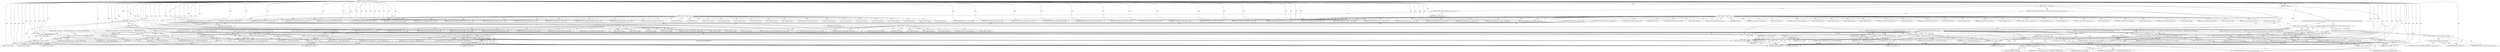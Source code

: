 digraph "_TIFFCheckFieldIsValidForCodec" {  
"28744" [label = <(METHOD,_TIFFCheckFieldIsValidForCodec)<SUB>1427</SUB>> ]
"28745" [label = <(PARAM,TIFF *tif)<SUB>1427</SUB>> ]
"28746" [label = <(PARAM,ttag_t tag)<SUB>1427</SUB>> ]
"28747" [label = <(BLOCK,&lt;empty&gt;,&lt;empty&gt;)<SUB>1428</SUB>> ]
"28748" [label = <(CONTROL_STRUCTURE,switch(tag),switch(tag))<SUB>1430</SUB>> ]
"28749" [label = <(IDENTIFIER,tag,switch(tag))<SUB>1430</SUB>> ]
"28750" [label = <(BLOCK,&lt;empty&gt;,&lt;empty&gt;)<SUB>1431</SUB>> ]
"28751" [label = <(JUMP_TARGET,case)<SUB>1433</SUB>> ]
"28752" [label = <(IDENTIFIER,TIFFTAG_PREDICTOR,&lt;empty&gt;)<SUB>1433</SUB>> ]
"28753" [label = <(JUMP_TARGET,case)<SUB>1435</SUB>> ]
"28754" [label = <(IDENTIFIER,TIFFTAG_JPEGTABLES,&lt;empty&gt;)<SUB>1435</SUB>> ]
"28755" [label = <(JUMP_TARGET,case)<SUB>1437</SUB>> ]
"28756" [label = <(IDENTIFIER,TIFFTAG_JPEGIFOFFSET,&lt;empty&gt;)<SUB>1437</SUB>> ]
"28757" [label = <(JUMP_TARGET,case)<SUB>1438</SUB>> ]
"28758" [label = <(IDENTIFIER,TIFFTAG_JPEGIFBYTECOUNT,&lt;empty&gt;)<SUB>1438</SUB>> ]
"28759" [label = <(JUMP_TARGET,case)<SUB>1439</SUB>> ]
"28760" [label = <(IDENTIFIER,TIFFTAG_JPEGQTABLES,&lt;empty&gt;)<SUB>1439</SUB>> ]
"28761" [label = <(JUMP_TARGET,case)<SUB>1440</SUB>> ]
"28762" [label = <(IDENTIFIER,TIFFTAG_JPEGDCTABLES,&lt;empty&gt;)<SUB>1440</SUB>> ]
"28763" [label = <(JUMP_TARGET,case)<SUB>1441</SUB>> ]
"28764" [label = <(IDENTIFIER,TIFFTAG_JPEGACTABLES,&lt;empty&gt;)<SUB>1441</SUB>> ]
"28765" [label = <(JUMP_TARGET,case)<SUB>1442</SUB>> ]
"28766" [label = <(IDENTIFIER,TIFFTAG_JPEGPROC,&lt;empty&gt;)<SUB>1442</SUB>> ]
"28767" [label = <(JUMP_TARGET,case)<SUB>1443</SUB>> ]
"28768" [label = <(IDENTIFIER,TIFFTAG_JPEGRESTARTINTERVAL,&lt;empty&gt;)<SUB>1443</SUB>> ]
"28769" [label = <(JUMP_TARGET,case)<SUB>1445</SUB>> ]
"28770" [label = <(IDENTIFIER,TIFFTAG_BADFAXLINES,&lt;empty&gt;)<SUB>1445</SUB>> ]
"28771" [label = <(JUMP_TARGET,case)<SUB>1446</SUB>> ]
"28772" [label = <(IDENTIFIER,TIFFTAG_CLEANFAXDATA,&lt;empty&gt;)<SUB>1446</SUB>> ]
"28773" [label = <(JUMP_TARGET,case)<SUB>1447</SUB>> ]
"28774" [label = <(IDENTIFIER,TIFFTAG_CONSECUTIVEBADFAXLINES,&lt;empty&gt;)<SUB>1447</SUB>> ]
"28775" [label = <(JUMP_TARGET,case)<SUB>1448</SUB>> ]
"28776" [label = <(IDENTIFIER,TIFFTAG_GROUP3OPTIONS,&lt;empty&gt;)<SUB>1448</SUB>> ]
"28777" [label = <(JUMP_TARGET,case)<SUB>1449</SUB>> ]
"28778" [label = <(IDENTIFIER,TIFFTAG_GROUP4OPTIONS,&lt;empty&gt;)<SUB>1449</SUB>> ]
"28779" [label = <(JUMP_TARGET,case)<SUB>1451</SUB>> ]
"28780" [label = <(IDENTIFIER,TIFFTAG_LERC_PARAMETERS,&lt;empty&gt;)<SUB>1451</SUB>> ]
"28781" [label = <(CONTROL_STRUCTURE,break;,break;)<SUB>1452</SUB>> ]
"28782" [label = <(JUMP_TARGET,default)<SUB>1453</SUB>> ]
"28783" [label = <(RETURN,return 1;,return 1;)<SUB>1454</SUB>> ]
"28784" [label = <(LITERAL,1,return 1;)<SUB>1454</SUB>> ]
"28785" [label = <(CONTROL_STRUCTURE,if (!TIFFIsCODECConfigured(tif-&gt;tif_dir.td_compression)),if (!TIFFIsCODECConfigured(tif-&gt;tif_dir.td_compression)))<SUB>1456</SUB>> ]
"28786" [label = <(&lt;operator&gt;.logicalNot,!TIFFIsCODECConfigured(tif-&gt;tif_dir.td_compression))<SUB>1456</SUB>> ]
"28787" [label = <(TIFFIsCODECConfigured,TIFFIsCODECConfigured(tif-&gt;tif_dir.td_compression))<SUB>1456</SUB>> ]
"28788" [label = <(&lt;operator&gt;.fieldAccess,tif-&gt;tif_dir.td_compression)<SUB>1456</SUB>> ]
"28789" [label = <(&lt;operator&gt;.indirectFieldAccess,tif-&gt;tif_dir)<SUB>1456</SUB>> ]
"28790" [label = <(IDENTIFIER,tif,TIFFIsCODECConfigured(tif-&gt;tif_dir.td_compression))<SUB>1456</SUB>> ]
"28791" [label = <(FIELD_IDENTIFIER,tif_dir,tif_dir)<SUB>1456</SUB>> ]
"28792" [label = <(FIELD_IDENTIFIER,td_compression,td_compression)<SUB>1456</SUB>> ]
"28793" [label = <(BLOCK,&lt;empty&gt;,&lt;empty&gt;)<SUB>1457</SUB>> ]
"28794" [label = <(RETURN,return 0;,return 0;)<SUB>1458</SUB>> ]
"28795" [label = <(LITERAL,0,return 0;)<SUB>1458</SUB>> ]
"28796" [label = <(CONTROL_STRUCTURE,switch(tif-&gt;tif_dir.td_compression),switch(tif-&gt;tif_dir.td_compression))<SUB>1462</SUB>> ]
"28797" [label = <(&lt;operator&gt;.fieldAccess,tif-&gt;tif_dir.td_compression)<SUB>1462</SUB>> ]
"28798" [label = <(&lt;operator&gt;.indirectFieldAccess,tif-&gt;tif_dir)<SUB>1462</SUB>> ]
"28799" [label = <(IDENTIFIER,tif,switch(tif-&gt;tif_dir.td_compression))<SUB>1462</SUB>> ]
"28800" [label = <(FIELD_IDENTIFIER,tif_dir,tif_dir)<SUB>1462</SUB>> ]
"28801" [label = <(FIELD_IDENTIFIER,td_compression,td_compression)<SUB>1462</SUB>> ]
"28802" [label = <(BLOCK,&lt;empty&gt;,&lt;empty&gt;)<SUB>1463</SUB>> ]
"28803" [label = <(JUMP_TARGET,case)<SUB>1464</SUB>> ]
"28804" [label = <(IDENTIFIER,COMPRESSION_LZW,&lt;empty&gt;)<SUB>1464</SUB>> ]
"28805" [label = <(CONTROL_STRUCTURE,if (tag == TIFFTAG_PREDICTOR),if (tag == TIFFTAG_PREDICTOR))<SUB>1465</SUB>> ]
"28806" [label = <(&lt;operator&gt;.equals,tag == TIFFTAG_PREDICTOR)<SUB>1465</SUB>> ]
"28807" [label = <(IDENTIFIER,tag,tag == TIFFTAG_PREDICTOR)<SUB>1465</SUB>> ]
"28808" [label = <(IDENTIFIER,TIFFTAG_PREDICTOR,tag == TIFFTAG_PREDICTOR)<SUB>1465</SUB>> ]
"28809" [label = <(BLOCK,&lt;empty&gt;,&lt;empty&gt;)<SUB>1466</SUB>> ]
"28810" [label = <(RETURN,return 1;,return 1;)<SUB>1466</SUB>> ]
"28811" [label = <(LITERAL,1,return 1;)<SUB>1466</SUB>> ]
"28812" [label = <(CONTROL_STRUCTURE,break;,break;)<SUB>1467</SUB>> ]
"28813" [label = <(JUMP_TARGET,case)<SUB>1468</SUB>> ]
"28814" [label = <(IDENTIFIER,COMPRESSION_PACKBITS,&lt;empty&gt;)<SUB>1468</SUB>> ]
"28815" [label = <(CONTROL_STRUCTURE,break;,break;)<SUB>1470</SUB>> ]
"28816" [label = <(JUMP_TARGET,case)<SUB>1471</SUB>> ]
"28817" [label = <(IDENTIFIER,COMPRESSION_THUNDERSCAN,&lt;empty&gt;)<SUB>1471</SUB>> ]
"28818" [label = <(CONTROL_STRUCTURE,break;,break;)<SUB>1473</SUB>> ]
"28819" [label = <(JUMP_TARGET,case)<SUB>1474</SUB>> ]
"28820" [label = <(IDENTIFIER,COMPRESSION_NEXT,&lt;empty&gt;)<SUB>1474</SUB>> ]
"28821" [label = <(CONTROL_STRUCTURE,break;,break;)<SUB>1476</SUB>> ]
"28822" [label = <(JUMP_TARGET,case)<SUB>1477</SUB>> ]
"28823" [label = <(IDENTIFIER,COMPRESSION_JPEG,&lt;empty&gt;)<SUB>1477</SUB>> ]
"28824" [label = <(CONTROL_STRUCTURE,if (tag == TIFFTAG_JPEGTABLES),if (tag == TIFFTAG_JPEGTABLES))<SUB>1478</SUB>> ]
"28825" [label = <(&lt;operator&gt;.equals,tag == TIFFTAG_JPEGTABLES)<SUB>1478</SUB>> ]
"28826" [label = <(IDENTIFIER,tag,tag == TIFFTAG_JPEGTABLES)<SUB>1478</SUB>> ]
"28827" [label = <(IDENTIFIER,TIFFTAG_JPEGTABLES,tag == TIFFTAG_JPEGTABLES)<SUB>1478</SUB>> ]
"28828" [label = <(BLOCK,&lt;empty&gt;,&lt;empty&gt;)<SUB>1479</SUB>> ]
"28829" [label = <(RETURN,return 1;,return 1;)<SUB>1479</SUB>> ]
"28830" [label = <(LITERAL,1,return 1;)<SUB>1479</SUB>> ]
"28831" [label = <(CONTROL_STRUCTURE,break;,break;)<SUB>1480</SUB>> ]
"28832" [label = <(JUMP_TARGET,case)<SUB>1481</SUB>> ]
"28833" [label = <(IDENTIFIER,COMPRESSION_OJPEG,&lt;empty&gt;)<SUB>1481</SUB>> ]
"28834" [label = <(CONTROL_STRUCTURE,switch(tag),switch(tag))<SUB>1482</SUB>> ]
"28835" [label = <(IDENTIFIER,tag,switch(tag))<SUB>1482</SUB>> ]
"28836" [label = <(BLOCK,&lt;empty&gt;,&lt;empty&gt;)<SUB>1483</SUB>> ]
"28837" [label = <(JUMP_TARGET,case)<SUB>1484</SUB>> ]
"28838" [label = <(IDENTIFIER,TIFFTAG_JPEGIFOFFSET,&lt;empty&gt;)<SUB>1484</SUB>> ]
"28839" [label = <(JUMP_TARGET,case)<SUB>1485</SUB>> ]
"28840" [label = <(IDENTIFIER,TIFFTAG_JPEGIFBYTECOUNT,&lt;empty&gt;)<SUB>1485</SUB>> ]
"28841" [label = <(JUMP_TARGET,case)<SUB>1486</SUB>> ]
"28842" [label = <(IDENTIFIER,TIFFTAG_JPEGQTABLES,&lt;empty&gt;)<SUB>1486</SUB>> ]
"28843" [label = <(JUMP_TARGET,case)<SUB>1487</SUB>> ]
"28844" [label = <(IDENTIFIER,TIFFTAG_JPEGDCTABLES,&lt;empty&gt;)<SUB>1487</SUB>> ]
"28845" [label = <(JUMP_TARGET,case)<SUB>1488</SUB>> ]
"28846" [label = <(IDENTIFIER,TIFFTAG_JPEGACTABLES,&lt;empty&gt;)<SUB>1488</SUB>> ]
"28847" [label = <(JUMP_TARGET,case)<SUB>1489</SUB>> ]
"28848" [label = <(IDENTIFIER,TIFFTAG_JPEGPROC,&lt;empty&gt;)<SUB>1489</SUB>> ]
"28849" [label = <(JUMP_TARGET,case)<SUB>1490</SUB>> ]
"28850" [label = <(IDENTIFIER,TIFFTAG_JPEGRESTARTINTERVAL,&lt;empty&gt;)<SUB>1490</SUB>> ]
"28851" [label = <(RETURN,return 1;,return 1;)<SUB>1491</SUB>> ]
"28852" [label = <(LITERAL,1,return 1;)<SUB>1491</SUB>> ]
"28853" [label = <(CONTROL_STRUCTURE,break;,break;)<SUB>1493</SUB>> ]
"28854" [label = <(JUMP_TARGET,case)<SUB>1494</SUB>> ]
"28855" [label = <(IDENTIFIER,COMPRESSION_CCITTRLE,&lt;empty&gt;)<SUB>1494</SUB>> ]
"28856" [label = <(JUMP_TARGET,case)<SUB>1495</SUB>> ]
"28857" [label = <(IDENTIFIER,COMPRESSION_CCITTRLEW,&lt;empty&gt;)<SUB>1495</SUB>> ]
"28858" [label = <(JUMP_TARGET,case)<SUB>1496</SUB>> ]
"28859" [label = <(IDENTIFIER,COMPRESSION_CCITTFAX3,&lt;empty&gt;)<SUB>1496</SUB>> ]
"28860" [label = <(JUMP_TARGET,case)<SUB>1497</SUB>> ]
"28861" [label = <(IDENTIFIER,COMPRESSION_CCITTFAX4,&lt;empty&gt;)<SUB>1497</SUB>> ]
"28862" [label = <(CONTROL_STRUCTURE,switch(tag),switch(tag))<SUB>1498</SUB>> ]
"28863" [label = <(IDENTIFIER,tag,switch(tag))<SUB>1498</SUB>> ]
"28864" [label = <(BLOCK,&lt;empty&gt;,&lt;empty&gt;)<SUB>1499</SUB>> ]
"28865" [label = <(JUMP_TARGET,case)<SUB>1500</SUB>> ]
"28866" [label = <(IDENTIFIER,TIFFTAG_BADFAXLINES,&lt;empty&gt;)<SUB>1500</SUB>> ]
"28867" [label = <(JUMP_TARGET,case)<SUB>1501</SUB>> ]
"28868" [label = <(IDENTIFIER,TIFFTAG_CLEANFAXDATA,&lt;empty&gt;)<SUB>1501</SUB>> ]
"28869" [label = <(JUMP_TARGET,case)<SUB>1502</SUB>> ]
"28870" [label = <(IDENTIFIER,TIFFTAG_CONSECUTIVEBADFAXLINES,&lt;empty&gt;)<SUB>1502</SUB>> ]
"28871" [label = <(RETURN,return 1;,return 1;)<SUB>1503</SUB>> ]
"28872" [label = <(LITERAL,1,return 1;)<SUB>1503</SUB>> ]
"28873" [label = <(JUMP_TARGET,case)<SUB>1504</SUB>> ]
"28874" [label = <(IDENTIFIER,TIFFTAG_GROUP3OPTIONS,&lt;empty&gt;)<SUB>1504</SUB>> ]
"28875" [label = <(CONTROL_STRUCTURE,if (tif-&gt;tif_dir.td_compression == COMPRESSION_CCITTFAX3),if (tif-&gt;tif_dir.td_compression == COMPRESSION_CCITTFAX3))<SUB>1505</SUB>> ]
"28876" [label = <(&lt;operator&gt;.equals,tif-&gt;tif_dir.td_compression == COMPRESSION_CCITTFAX3)<SUB>1505</SUB>> ]
"28877" [label = <(&lt;operator&gt;.fieldAccess,tif-&gt;tif_dir.td_compression)<SUB>1505</SUB>> ]
"28878" [label = <(&lt;operator&gt;.indirectFieldAccess,tif-&gt;tif_dir)<SUB>1505</SUB>> ]
"28879" [label = <(IDENTIFIER,tif,tif-&gt;tif_dir.td_compression == COMPRESSION_CCITTFAX3)<SUB>1505</SUB>> ]
"28880" [label = <(FIELD_IDENTIFIER,tif_dir,tif_dir)<SUB>1505</SUB>> ]
"28881" [label = <(FIELD_IDENTIFIER,td_compression,td_compression)<SUB>1505</SUB>> ]
"28882" [label = <(IDENTIFIER,COMPRESSION_CCITTFAX3,tif-&gt;tif_dir.td_compression == COMPRESSION_CCITTFAX3)<SUB>1505</SUB>> ]
"28883" [label = <(BLOCK,&lt;empty&gt;,&lt;empty&gt;)<SUB>1506</SUB>> ]
"28884" [label = <(RETURN,return 1;,return 1;)<SUB>1506</SUB>> ]
"28885" [label = <(LITERAL,1,return 1;)<SUB>1506</SUB>> ]
"28886" [label = <(CONTROL_STRUCTURE,break;,break;)<SUB>1507</SUB>> ]
"28887" [label = <(JUMP_TARGET,case)<SUB>1508</SUB>> ]
"28888" [label = <(IDENTIFIER,TIFFTAG_GROUP4OPTIONS,&lt;empty&gt;)<SUB>1508</SUB>> ]
"28889" [label = <(CONTROL_STRUCTURE,if (tif-&gt;tif_dir.td_compression == COMPRESSION_CCITTFAX4),if (tif-&gt;tif_dir.td_compression == COMPRESSION_CCITTFAX4))<SUB>1509</SUB>> ]
"28890" [label = <(&lt;operator&gt;.equals,tif-&gt;tif_dir.td_compression == COMPRESSION_CCITTFAX4)<SUB>1509</SUB>> ]
"28891" [label = <(&lt;operator&gt;.fieldAccess,tif-&gt;tif_dir.td_compression)<SUB>1509</SUB>> ]
"28892" [label = <(&lt;operator&gt;.indirectFieldAccess,tif-&gt;tif_dir)<SUB>1509</SUB>> ]
"28893" [label = <(IDENTIFIER,tif,tif-&gt;tif_dir.td_compression == COMPRESSION_CCITTFAX4)<SUB>1509</SUB>> ]
"28894" [label = <(FIELD_IDENTIFIER,tif_dir,tif_dir)<SUB>1509</SUB>> ]
"28895" [label = <(FIELD_IDENTIFIER,td_compression,td_compression)<SUB>1509</SUB>> ]
"28896" [label = <(IDENTIFIER,COMPRESSION_CCITTFAX4,tif-&gt;tif_dir.td_compression == COMPRESSION_CCITTFAX4)<SUB>1509</SUB>> ]
"28897" [label = <(BLOCK,&lt;empty&gt;,&lt;empty&gt;)<SUB>1510</SUB>> ]
"28898" [label = <(RETURN,return 1;,return 1;)<SUB>1510</SUB>> ]
"28899" [label = <(LITERAL,1,return 1;)<SUB>1510</SUB>> ]
"28900" [label = <(CONTROL_STRUCTURE,break;,break;)<SUB>1511</SUB>> ]
"28901" [label = <(CONTROL_STRUCTURE,break;,break;)<SUB>1513</SUB>> ]
"28902" [label = <(JUMP_TARGET,case)<SUB>1514</SUB>> ]
"28903" [label = <(IDENTIFIER,COMPRESSION_JBIG,&lt;empty&gt;)<SUB>1514</SUB>> ]
"28904" [label = <(CONTROL_STRUCTURE,break;,break;)<SUB>1516</SUB>> ]
"28905" [label = <(JUMP_TARGET,case)<SUB>1517</SUB>> ]
"28906" [label = <(IDENTIFIER,COMPRESSION_DEFLATE,&lt;empty&gt;)<SUB>1517</SUB>> ]
"28907" [label = <(JUMP_TARGET,case)<SUB>1518</SUB>> ]
"28908" [label = <(IDENTIFIER,COMPRESSION_ADOBE_DEFLATE,&lt;empty&gt;)<SUB>1518</SUB>> ]
"28909" [label = <(CONTROL_STRUCTURE,if (tag == TIFFTAG_PREDICTOR),if (tag == TIFFTAG_PREDICTOR))<SUB>1519</SUB>> ]
"28910" [label = <(&lt;operator&gt;.equals,tag == TIFFTAG_PREDICTOR)<SUB>1519</SUB>> ]
"28911" [label = <(IDENTIFIER,tag,tag == TIFFTAG_PREDICTOR)<SUB>1519</SUB>> ]
"28912" [label = <(IDENTIFIER,TIFFTAG_PREDICTOR,tag == TIFFTAG_PREDICTOR)<SUB>1519</SUB>> ]
"28913" [label = <(BLOCK,&lt;empty&gt;,&lt;empty&gt;)<SUB>1520</SUB>> ]
"28914" [label = <(RETURN,return 1;,return 1;)<SUB>1520</SUB>> ]
"28915" [label = <(LITERAL,1,return 1;)<SUB>1520</SUB>> ]
"28916" [label = <(CONTROL_STRUCTURE,break;,break;)<SUB>1521</SUB>> ]
"28917" [label = <(JUMP_TARGET,case)<SUB>1522</SUB>> ]
"28918" [label = <(IDENTIFIER,COMPRESSION_PIXARLOG,&lt;empty&gt;)<SUB>1522</SUB>> ]
"28919" [label = <(CONTROL_STRUCTURE,if (tag == TIFFTAG_PREDICTOR),if (tag == TIFFTAG_PREDICTOR))<SUB>1523</SUB>> ]
"28920" [label = <(&lt;operator&gt;.equals,tag == TIFFTAG_PREDICTOR)<SUB>1523</SUB>> ]
"28921" [label = <(IDENTIFIER,tag,tag == TIFFTAG_PREDICTOR)<SUB>1523</SUB>> ]
"28922" [label = <(IDENTIFIER,TIFFTAG_PREDICTOR,tag == TIFFTAG_PREDICTOR)<SUB>1523</SUB>> ]
"28923" [label = <(BLOCK,&lt;empty&gt;,&lt;empty&gt;)<SUB>1524</SUB>> ]
"28924" [label = <(RETURN,return 1;,return 1;)<SUB>1524</SUB>> ]
"28925" [label = <(LITERAL,1,return 1;)<SUB>1524</SUB>> ]
"28926" [label = <(CONTROL_STRUCTURE,break;,break;)<SUB>1525</SUB>> ]
"28927" [label = <(JUMP_TARGET,case)<SUB>1526</SUB>> ]
"28928" [label = <(IDENTIFIER,COMPRESSION_SGILOG,&lt;empty&gt;)<SUB>1526</SUB>> ]
"28929" [label = <(JUMP_TARGET,case)<SUB>1527</SUB>> ]
"28930" [label = <(IDENTIFIER,COMPRESSION_SGILOG24,&lt;empty&gt;)<SUB>1527</SUB>> ]
"28931" [label = <(CONTROL_STRUCTURE,break;,break;)<SUB>1529</SUB>> ]
"28932" [label = <(JUMP_TARGET,case)<SUB>1530</SUB>> ]
"28933" [label = <(IDENTIFIER,COMPRESSION_LZMA,&lt;empty&gt;)<SUB>1530</SUB>> ]
"28934" [label = <(CONTROL_STRUCTURE,if (tag == TIFFTAG_PREDICTOR),if (tag == TIFFTAG_PREDICTOR))<SUB>1531</SUB>> ]
"28935" [label = <(&lt;operator&gt;.equals,tag == TIFFTAG_PREDICTOR)<SUB>1531</SUB>> ]
"28936" [label = <(IDENTIFIER,tag,tag == TIFFTAG_PREDICTOR)<SUB>1531</SUB>> ]
"28937" [label = <(IDENTIFIER,TIFFTAG_PREDICTOR,tag == TIFFTAG_PREDICTOR)<SUB>1531</SUB>> ]
"28938" [label = <(BLOCK,&lt;empty&gt;,&lt;empty&gt;)<SUB>1532</SUB>> ]
"28939" [label = <(RETURN,return 1;,return 1;)<SUB>1532</SUB>> ]
"28940" [label = <(LITERAL,1,return 1;)<SUB>1532</SUB>> ]
"28941" [label = <(CONTROL_STRUCTURE,break;,break;)<SUB>1533</SUB>> ]
"28942" [label = <(JUMP_TARGET,case)<SUB>1534</SUB>> ]
"28943" [label = <(IDENTIFIER,COMPRESSION_ZSTD,&lt;empty&gt;)<SUB>1534</SUB>> ]
"28944" [label = <(CONTROL_STRUCTURE,if (tag == TIFFTAG_PREDICTOR),if (tag == TIFFTAG_PREDICTOR))<SUB>1535</SUB>> ]
"28945" [label = <(&lt;operator&gt;.equals,tag == TIFFTAG_PREDICTOR)<SUB>1535</SUB>> ]
"28946" [label = <(IDENTIFIER,tag,tag == TIFFTAG_PREDICTOR)<SUB>1535</SUB>> ]
"28947" [label = <(IDENTIFIER,TIFFTAG_PREDICTOR,tag == TIFFTAG_PREDICTOR)<SUB>1535</SUB>> ]
"28948" [label = <(BLOCK,&lt;empty&gt;,&lt;empty&gt;)<SUB>1536</SUB>> ]
"28949" [label = <(RETURN,return 1;,return 1;)<SUB>1536</SUB>> ]
"28950" [label = <(LITERAL,1,return 1;)<SUB>1536</SUB>> ]
"28951" [label = <(CONTROL_STRUCTURE,break;,break;)<SUB>1537</SUB>> ]
"28952" [label = <(JUMP_TARGET,case)<SUB>1538</SUB>> ]
"28953" [label = <(IDENTIFIER,COMPRESSION_LERC,&lt;empty&gt;)<SUB>1538</SUB>> ]
"28954" [label = <(CONTROL_STRUCTURE,if (tag == TIFFTAG_LERC_PARAMETERS),if (tag == TIFFTAG_LERC_PARAMETERS))<SUB>1539</SUB>> ]
"28955" [label = <(&lt;operator&gt;.equals,tag == TIFFTAG_LERC_PARAMETERS)<SUB>1539</SUB>> ]
"28956" [label = <(IDENTIFIER,tag,tag == TIFFTAG_LERC_PARAMETERS)<SUB>1539</SUB>> ]
"28957" [label = <(IDENTIFIER,TIFFTAG_LERC_PARAMETERS,tag == TIFFTAG_LERC_PARAMETERS)<SUB>1539</SUB>> ]
"28958" [label = <(BLOCK,&lt;empty&gt;,&lt;empty&gt;)<SUB>1540</SUB>> ]
"28959" [label = <(RETURN,return 1;,return 1;)<SUB>1540</SUB>> ]
"28960" [label = <(LITERAL,1,return 1;)<SUB>1540</SUB>> ]
"28961" [label = <(CONTROL_STRUCTURE,break;,break;)<SUB>1541</SUB>> ]
"28962" [label = <(RETURN,return 0;,return 0;)<SUB>1543</SUB>> ]
"28963" [label = <(LITERAL,0,return 0;)<SUB>1543</SUB>> ]
"28964" [label = <(METHOD_RETURN,int)<SUB>1427</SUB>> ]
  "28744" -> "28745"  [ label = "AST: "] 
  "28744" -> "28746"  [ label = "AST: "] 
  "28744" -> "28747"  [ label = "AST: "] 
  "28744" -> "28964"  [ label = "AST: "] 
  "28747" -> "28748"  [ label = "AST: "] 
  "28747" -> "28785"  [ label = "AST: "] 
  "28747" -> "28796"  [ label = "AST: "] 
  "28747" -> "28962"  [ label = "AST: "] 
  "28748" -> "28749"  [ label = "AST: "] 
  "28748" -> "28750"  [ label = "AST: "] 
  "28750" -> "28751"  [ label = "AST: "] 
  "28750" -> "28752"  [ label = "AST: "] 
  "28750" -> "28753"  [ label = "AST: "] 
  "28750" -> "28754"  [ label = "AST: "] 
  "28750" -> "28755"  [ label = "AST: "] 
  "28750" -> "28756"  [ label = "AST: "] 
  "28750" -> "28757"  [ label = "AST: "] 
  "28750" -> "28758"  [ label = "AST: "] 
  "28750" -> "28759"  [ label = "AST: "] 
  "28750" -> "28760"  [ label = "AST: "] 
  "28750" -> "28761"  [ label = "AST: "] 
  "28750" -> "28762"  [ label = "AST: "] 
  "28750" -> "28763"  [ label = "AST: "] 
  "28750" -> "28764"  [ label = "AST: "] 
  "28750" -> "28765"  [ label = "AST: "] 
  "28750" -> "28766"  [ label = "AST: "] 
  "28750" -> "28767"  [ label = "AST: "] 
  "28750" -> "28768"  [ label = "AST: "] 
  "28750" -> "28769"  [ label = "AST: "] 
  "28750" -> "28770"  [ label = "AST: "] 
  "28750" -> "28771"  [ label = "AST: "] 
  "28750" -> "28772"  [ label = "AST: "] 
  "28750" -> "28773"  [ label = "AST: "] 
  "28750" -> "28774"  [ label = "AST: "] 
  "28750" -> "28775"  [ label = "AST: "] 
  "28750" -> "28776"  [ label = "AST: "] 
  "28750" -> "28777"  [ label = "AST: "] 
  "28750" -> "28778"  [ label = "AST: "] 
  "28750" -> "28779"  [ label = "AST: "] 
  "28750" -> "28780"  [ label = "AST: "] 
  "28750" -> "28781"  [ label = "AST: "] 
  "28750" -> "28782"  [ label = "AST: "] 
  "28750" -> "28783"  [ label = "AST: "] 
  "28783" -> "28784"  [ label = "AST: "] 
  "28785" -> "28786"  [ label = "AST: "] 
  "28785" -> "28793"  [ label = "AST: "] 
  "28786" -> "28787"  [ label = "AST: "] 
  "28787" -> "28788"  [ label = "AST: "] 
  "28788" -> "28789"  [ label = "AST: "] 
  "28788" -> "28792"  [ label = "AST: "] 
  "28789" -> "28790"  [ label = "AST: "] 
  "28789" -> "28791"  [ label = "AST: "] 
  "28793" -> "28794"  [ label = "AST: "] 
  "28794" -> "28795"  [ label = "AST: "] 
  "28796" -> "28797"  [ label = "AST: "] 
  "28796" -> "28802"  [ label = "AST: "] 
  "28797" -> "28798"  [ label = "AST: "] 
  "28797" -> "28801"  [ label = "AST: "] 
  "28798" -> "28799"  [ label = "AST: "] 
  "28798" -> "28800"  [ label = "AST: "] 
  "28802" -> "28803"  [ label = "AST: "] 
  "28802" -> "28804"  [ label = "AST: "] 
  "28802" -> "28805"  [ label = "AST: "] 
  "28802" -> "28812"  [ label = "AST: "] 
  "28802" -> "28813"  [ label = "AST: "] 
  "28802" -> "28814"  [ label = "AST: "] 
  "28802" -> "28815"  [ label = "AST: "] 
  "28802" -> "28816"  [ label = "AST: "] 
  "28802" -> "28817"  [ label = "AST: "] 
  "28802" -> "28818"  [ label = "AST: "] 
  "28802" -> "28819"  [ label = "AST: "] 
  "28802" -> "28820"  [ label = "AST: "] 
  "28802" -> "28821"  [ label = "AST: "] 
  "28802" -> "28822"  [ label = "AST: "] 
  "28802" -> "28823"  [ label = "AST: "] 
  "28802" -> "28824"  [ label = "AST: "] 
  "28802" -> "28831"  [ label = "AST: "] 
  "28802" -> "28832"  [ label = "AST: "] 
  "28802" -> "28833"  [ label = "AST: "] 
  "28802" -> "28834"  [ label = "AST: "] 
  "28802" -> "28853"  [ label = "AST: "] 
  "28802" -> "28854"  [ label = "AST: "] 
  "28802" -> "28855"  [ label = "AST: "] 
  "28802" -> "28856"  [ label = "AST: "] 
  "28802" -> "28857"  [ label = "AST: "] 
  "28802" -> "28858"  [ label = "AST: "] 
  "28802" -> "28859"  [ label = "AST: "] 
  "28802" -> "28860"  [ label = "AST: "] 
  "28802" -> "28861"  [ label = "AST: "] 
  "28802" -> "28862"  [ label = "AST: "] 
  "28802" -> "28901"  [ label = "AST: "] 
  "28802" -> "28902"  [ label = "AST: "] 
  "28802" -> "28903"  [ label = "AST: "] 
  "28802" -> "28904"  [ label = "AST: "] 
  "28802" -> "28905"  [ label = "AST: "] 
  "28802" -> "28906"  [ label = "AST: "] 
  "28802" -> "28907"  [ label = "AST: "] 
  "28802" -> "28908"  [ label = "AST: "] 
  "28802" -> "28909"  [ label = "AST: "] 
  "28802" -> "28916"  [ label = "AST: "] 
  "28802" -> "28917"  [ label = "AST: "] 
  "28802" -> "28918"  [ label = "AST: "] 
  "28802" -> "28919"  [ label = "AST: "] 
  "28802" -> "28926"  [ label = "AST: "] 
  "28802" -> "28927"  [ label = "AST: "] 
  "28802" -> "28928"  [ label = "AST: "] 
  "28802" -> "28929"  [ label = "AST: "] 
  "28802" -> "28930"  [ label = "AST: "] 
  "28802" -> "28931"  [ label = "AST: "] 
  "28802" -> "28932"  [ label = "AST: "] 
  "28802" -> "28933"  [ label = "AST: "] 
  "28802" -> "28934"  [ label = "AST: "] 
  "28802" -> "28941"  [ label = "AST: "] 
  "28802" -> "28942"  [ label = "AST: "] 
  "28802" -> "28943"  [ label = "AST: "] 
  "28802" -> "28944"  [ label = "AST: "] 
  "28802" -> "28951"  [ label = "AST: "] 
  "28802" -> "28952"  [ label = "AST: "] 
  "28802" -> "28953"  [ label = "AST: "] 
  "28802" -> "28954"  [ label = "AST: "] 
  "28802" -> "28961"  [ label = "AST: "] 
  "28805" -> "28806"  [ label = "AST: "] 
  "28805" -> "28809"  [ label = "AST: "] 
  "28806" -> "28807"  [ label = "AST: "] 
  "28806" -> "28808"  [ label = "AST: "] 
  "28809" -> "28810"  [ label = "AST: "] 
  "28810" -> "28811"  [ label = "AST: "] 
  "28824" -> "28825"  [ label = "AST: "] 
  "28824" -> "28828"  [ label = "AST: "] 
  "28825" -> "28826"  [ label = "AST: "] 
  "28825" -> "28827"  [ label = "AST: "] 
  "28828" -> "28829"  [ label = "AST: "] 
  "28829" -> "28830"  [ label = "AST: "] 
  "28834" -> "28835"  [ label = "AST: "] 
  "28834" -> "28836"  [ label = "AST: "] 
  "28836" -> "28837"  [ label = "AST: "] 
  "28836" -> "28838"  [ label = "AST: "] 
  "28836" -> "28839"  [ label = "AST: "] 
  "28836" -> "28840"  [ label = "AST: "] 
  "28836" -> "28841"  [ label = "AST: "] 
  "28836" -> "28842"  [ label = "AST: "] 
  "28836" -> "28843"  [ label = "AST: "] 
  "28836" -> "28844"  [ label = "AST: "] 
  "28836" -> "28845"  [ label = "AST: "] 
  "28836" -> "28846"  [ label = "AST: "] 
  "28836" -> "28847"  [ label = "AST: "] 
  "28836" -> "28848"  [ label = "AST: "] 
  "28836" -> "28849"  [ label = "AST: "] 
  "28836" -> "28850"  [ label = "AST: "] 
  "28836" -> "28851"  [ label = "AST: "] 
  "28851" -> "28852"  [ label = "AST: "] 
  "28862" -> "28863"  [ label = "AST: "] 
  "28862" -> "28864"  [ label = "AST: "] 
  "28864" -> "28865"  [ label = "AST: "] 
  "28864" -> "28866"  [ label = "AST: "] 
  "28864" -> "28867"  [ label = "AST: "] 
  "28864" -> "28868"  [ label = "AST: "] 
  "28864" -> "28869"  [ label = "AST: "] 
  "28864" -> "28870"  [ label = "AST: "] 
  "28864" -> "28871"  [ label = "AST: "] 
  "28864" -> "28873"  [ label = "AST: "] 
  "28864" -> "28874"  [ label = "AST: "] 
  "28864" -> "28875"  [ label = "AST: "] 
  "28864" -> "28886"  [ label = "AST: "] 
  "28864" -> "28887"  [ label = "AST: "] 
  "28864" -> "28888"  [ label = "AST: "] 
  "28864" -> "28889"  [ label = "AST: "] 
  "28864" -> "28900"  [ label = "AST: "] 
  "28871" -> "28872"  [ label = "AST: "] 
  "28875" -> "28876"  [ label = "AST: "] 
  "28875" -> "28883"  [ label = "AST: "] 
  "28876" -> "28877"  [ label = "AST: "] 
  "28876" -> "28882"  [ label = "AST: "] 
  "28877" -> "28878"  [ label = "AST: "] 
  "28877" -> "28881"  [ label = "AST: "] 
  "28878" -> "28879"  [ label = "AST: "] 
  "28878" -> "28880"  [ label = "AST: "] 
  "28883" -> "28884"  [ label = "AST: "] 
  "28884" -> "28885"  [ label = "AST: "] 
  "28889" -> "28890"  [ label = "AST: "] 
  "28889" -> "28897"  [ label = "AST: "] 
  "28890" -> "28891"  [ label = "AST: "] 
  "28890" -> "28896"  [ label = "AST: "] 
  "28891" -> "28892"  [ label = "AST: "] 
  "28891" -> "28895"  [ label = "AST: "] 
  "28892" -> "28893"  [ label = "AST: "] 
  "28892" -> "28894"  [ label = "AST: "] 
  "28897" -> "28898"  [ label = "AST: "] 
  "28898" -> "28899"  [ label = "AST: "] 
  "28909" -> "28910"  [ label = "AST: "] 
  "28909" -> "28913"  [ label = "AST: "] 
  "28910" -> "28911"  [ label = "AST: "] 
  "28910" -> "28912"  [ label = "AST: "] 
  "28913" -> "28914"  [ label = "AST: "] 
  "28914" -> "28915"  [ label = "AST: "] 
  "28919" -> "28920"  [ label = "AST: "] 
  "28919" -> "28923"  [ label = "AST: "] 
  "28920" -> "28921"  [ label = "AST: "] 
  "28920" -> "28922"  [ label = "AST: "] 
  "28923" -> "28924"  [ label = "AST: "] 
  "28924" -> "28925"  [ label = "AST: "] 
  "28934" -> "28935"  [ label = "AST: "] 
  "28934" -> "28938"  [ label = "AST: "] 
  "28935" -> "28936"  [ label = "AST: "] 
  "28935" -> "28937"  [ label = "AST: "] 
  "28938" -> "28939"  [ label = "AST: "] 
  "28939" -> "28940"  [ label = "AST: "] 
  "28944" -> "28945"  [ label = "AST: "] 
  "28944" -> "28948"  [ label = "AST: "] 
  "28945" -> "28946"  [ label = "AST: "] 
  "28945" -> "28947"  [ label = "AST: "] 
  "28948" -> "28949"  [ label = "AST: "] 
  "28949" -> "28950"  [ label = "AST: "] 
  "28954" -> "28955"  [ label = "AST: "] 
  "28954" -> "28958"  [ label = "AST: "] 
  "28955" -> "28956"  [ label = "AST: "] 
  "28955" -> "28957"  [ label = "AST: "] 
  "28958" -> "28959"  [ label = "AST: "] 
  "28959" -> "28960"  [ label = "AST: "] 
  "28962" -> "28963"  [ label = "AST: "] 
  "28962" -> "28964"  [ label = "CFG: "] 
  "28786" -> "28794"  [ label = "CFG: "] 
  "28786" -> "28800"  [ label = "CFG: "] 
  "28797" -> "28806"  [ label = "CFG: "] 
  "28797" -> "28962"  [ label = "CFG: "] 
  "28797" -> "28825"  [ label = "CFG: "] 
  "28797" -> "28851"  [ label = "CFG: "] 
  "28797" -> "28871"  [ label = "CFG: "] 
  "28797" -> "28880"  [ label = "CFG: "] 
  "28797" -> "28894"  [ label = "CFG: "] 
  "28797" -> "28910"  [ label = "CFG: "] 
  "28797" -> "28920"  [ label = "CFG: "] 
  "28797" -> "28935"  [ label = "CFG: "] 
  "28797" -> "28945"  [ label = "CFG: "] 
  "28797" -> "28955"  [ label = "CFG: "] 
  "28783" -> "28964"  [ label = "CFG: "] 
  "28787" -> "28786"  [ label = "CFG: "] 
  "28794" -> "28964"  [ label = "CFG: "] 
  "28798" -> "28801"  [ label = "CFG: "] 
  "28801" -> "28797"  [ label = "CFG: "] 
  "28788" -> "28787"  [ label = "CFG: "] 
  "28800" -> "28798"  [ label = "CFG: "] 
  "28806" -> "28810"  [ label = "CFG: "] 
  "28806" -> "28962"  [ label = "CFG: "] 
  "28825" -> "28829"  [ label = "CFG: "] 
  "28825" -> "28962"  [ label = "CFG: "] 
  "28910" -> "28914"  [ label = "CFG: "] 
  "28910" -> "28962"  [ label = "CFG: "] 
  "28920" -> "28924"  [ label = "CFG: "] 
  "28920" -> "28962"  [ label = "CFG: "] 
  "28935" -> "28939"  [ label = "CFG: "] 
  "28935" -> "28962"  [ label = "CFG: "] 
  "28945" -> "28949"  [ label = "CFG: "] 
  "28945" -> "28962"  [ label = "CFG: "] 
  "28955" -> "28959"  [ label = "CFG: "] 
  "28955" -> "28962"  [ label = "CFG: "] 
  "28789" -> "28792"  [ label = "CFG: "] 
  "28792" -> "28788"  [ label = "CFG: "] 
  "28810" -> "28964"  [ label = "CFG: "] 
  "28829" -> "28964"  [ label = "CFG: "] 
  "28851" -> "28964"  [ label = "CFG: "] 
  "28871" -> "28964"  [ label = "CFG: "] 
  "28914" -> "28964"  [ label = "CFG: "] 
  "28924" -> "28964"  [ label = "CFG: "] 
  "28939" -> "28964"  [ label = "CFG: "] 
  "28949" -> "28964"  [ label = "CFG: "] 
  "28959" -> "28964"  [ label = "CFG: "] 
  "28791" -> "28789"  [ label = "CFG: "] 
  "28876" -> "28884"  [ label = "CFG: "] 
  "28876" -> "28962"  [ label = "CFG: "] 
  "28890" -> "28898"  [ label = "CFG: "] 
  "28890" -> "28962"  [ label = "CFG: "] 
  "28877" -> "28876"  [ label = "CFG: "] 
  "28884" -> "28964"  [ label = "CFG: "] 
  "28891" -> "28890"  [ label = "CFG: "] 
  "28898" -> "28964"  [ label = "CFG: "] 
  "28878" -> "28881"  [ label = "CFG: "] 
  "28881" -> "28877"  [ label = "CFG: "] 
  "28892" -> "28895"  [ label = "CFG: "] 
  "28895" -> "28891"  [ label = "CFG: "] 
  "28880" -> "28878"  [ label = "CFG: "] 
  "28894" -> "28892"  [ label = "CFG: "] 
  "28744" -> "28791"  [ label = "CFG: "] 
  "28744" -> "28783"  [ label = "CFG: "] 
  "28871" -> "28964"  [ label = "DDG: &lt;RET&gt;"] 
  "28924" -> "28964"  [ label = "DDG: &lt;RET&gt;"] 
  "28959" -> "28964"  [ label = "DDG: &lt;RET&gt;"] 
  "28914" -> "28964"  [ label = "DDG: &lt;RET&gt;"] 
  "28783" -> "28964"  [ label = "DDG: &lt;RET&gt;"] 
  "28962" -> "28964"  [ label = "DDG: &lt;RET&gt;"] 
  "28949" -> "28964"  [ label = "DDG: &lt;RET&gt;"] 
  "28829" -> "28964"  [ label = "DDG: &lt;RET&gt;"] 
  "28884" -> "28964"  [ label = "DDG: &lt;RET&gt;"] 
  "28851" -> "28964"  [ label = "DDG: &lt;RET&gt;"] 
  "28794" -> "28964"  [ label = "DDG: &lt;RET&gt;"] 
  "28898" -> "28964"  [ label = "DDG: &lt;RET&gt;"] 
  "28939" -> "28964"  [ label = "DDG: &lt;RET&gt;"] 
  "28810" -> "28964"  [ label = "DDG: &lt;RET&gt;"] 
  "28745" -> "28964"  [ label = "DDG: tif"] 
  "28746" -> "28964"  [ label = "DDG: tag"] 
  "28876" -> "28964"  [ label = "DDG: COMPRESSION_CCITTFAX3"] 
  "28825" -> "28964"  [ label = "DDG: TIFFTAG_JPEGTABLES"] 
  "28955" -> "28964"  [ label = "DDG: TIFFTAG_LERC_PARAMETERS"] 
  "28890" -> "28964"  [ label = "DDG: COMPRESSION_CCITTFAX4"] 
  "28744" -> "28745"  [ label = "DDG: "] 
  "28744" -> "28746"  [ label = "DDG: "] 
  "28963" -> "28962"  [ label = "DDG: 0"] 
  "28744" -> "28962"  [ label = "DDG: "] 
  "28744" -> "28749"  [ label = "DDG: "] 
  "28744" -> "28963"  [ label = "DDG: "] 
  "28744" -> "28752"  [ label = "DDG: "] 
  "28744" -> "28754"  [ label = "DDG: "] 
  "28744" -> "28756"  [ label = "DDG: "] 
  "28744" -> "28758"  [ label = "DDG: "] 
  "28744" -> "28760"  [ label = "DDG: "] 
  "28744" -> "28762"  [ label = "DDG: "] 
  "28744" -> "28764"  [ label = "DDG: "] 
  "28744" -> "28766"  [ label = "DDG: "] 
  "28744" -> "28768"  [ label = "DDG: "] 
  "28744" -> "28770"  [ label = "DDG: "] 
  "28744" -> "28772"  [ label = "DDG: "] 
  "28744" -> "28774"  [ label = "DDG: "] 
  "28744" -> "28776"  [ label = "DDG: "] 
  "28744" -> "28778"  [ label = "DDG: "] 
  "28744" -> "28780"  [ label = "DDG: "] 
  "28784" -> "28783"  [ label = "DDG: 1"] 
  "28744" -> "28783"  [ label = "DDG: "] 
  "28787" -> "28786"  [ label = "DDG: tif-&gt;tif_dir.td_compression"] 
  "28795" -> "28794"  [ label = "DDG: 0"] 
  "28744" -> "28794"  [ label = "DDG: "] 
  "28744" -> "28804"  [ label = "DDG: "] 
  "28744" -> "28814"  [ label = "DDG: "] 
  "28744" -> "28817"  [ label = "DDG: "] 
  "28744" -> "28820"  [ label = "DDG: "] 
  "28744" -> "28823"  [ label = "DDG: "] 
  "28744" -> "28833"  [ label = "DDG: "] 
  "28744" -> "28855"  [ label = "DDG: "] 
  "28744" -> "28857"  [ label = "DDG: "] 
  "28744" -> "28859"  [ label = "DDG: "] 
  "28744" -> "28861"  [ label = "DDG: "] 
  "28744" -> "28903"  [ label = "DDG: "] 
  "28744" -> "28906"  [ label = "DDG: "] 
  "28744" -> "28908"  [ label = "DDG: "] 
  "28744" -> "28918"  [ label = "DDG: "] 
  "28744" -> "28928"  [ label = "DDG: "] 
  "28744" -> "28930"  [ label = "DDG: "] 
  "28744" -> "28933"  [ label = "DDG: "] 
  "28744" -> "28943"  [ label = "DDG: "] 
  "28744" -> "28953"  [ label = "DDG: "] 
  "28744" -> "28784"  [ label = "DDG: "] 
  "28744" -> "28795"  [ label = "DDG: "] 
  "28744" -> "28835"  [ label = "DDG: "] 
  "28744" -> "28863"  [ label = "DDG: "] 
  "28746" -> "28806"  [ label = "DDG: tag"] 
  "28744" -> "28806"  [ label = "DDG: "] 
  "28811" -> "28810"  [ label = "DDG: 1"] 
  "28744" -> "28810"  [ label = "DDG: "] 
  "28746" -> "28825"  [ label = "DDG: tag"] 
  "28744" -> "28825"  [ label = "DDG: "] 
  "28830" -> "28829"  [ label = "DDG: 1"] 
  "28744" -> "28829"  [ label = "DDG: "] 
  "28744" -> "28838"  [ label = "DDG: "] 
  "28744" -> "28840"  [ label = "DDG: "] 
  "28744" -> "28842"  [ label = "DDG: "] 
  "28744" -> "28844"  [ label = "DDG: "] 
  "28744" -> "28846"  [ label = "DDG: "] 
  "28744" -> "28848"  [ label = "DDG: "] 
  "28744" -> "28850"  [ label = "DDG: "] 
  "28852" -> "28851"  [ label = "DDG: 1"] 
  "28744" -> "28851"  [ label = "DDG: "] 
  "28744" -> "28866"  [ label = "DDG: "] 
  "28744" -> "28868"  [ label = "DDG: "] 
  "28744" -> "28870"  [ label = "DDG: "] 
  "28872" -> "28871"  [ label = "DDG: 1"] 
  "28744" -> "28871"  [ label = "DDG: "] 
  "28744" -> "28874"  [ label = "DDG: "] 
  "28744" -> "28888"  [ label = "DDG: "] 
  "28746" -> "28910"  [ label = "DDG: tag"] 
  "28744" -> "28910"  [ label = "DDG: "] 
  "28915" -> "28914"  [ label = "DDG: 1"] 
  "28744" -> "28914"  [ label = "DDG: "] 
  "28746" -> "28920"  [ label = "DDG: tag"] 
  "28744" -> "28920"  [ label = "DDG: "] 
  "28925" -> "28924"  [ label = "DDG: 1"] 
  "28744" -> "28924"  [ label = "DDG: "] 
  "28746" -> "28935"  [ label = "DDG: tag"] 
  "28744" -> "28935"  [ label = "DDG: "] 
  "28940" -> "28939"  [ label = "DDG: 1"] 
  "28744" -> "28939"  [ label = "DDG: "] 
  "28746" -> "28945"  [ label = "DDG: tag"] 
  "28744" -> "28945"  [ label = "DDG: "] 
  "28950" -> "28949"  [ label = "DDG: 1"] 
  "28744" -> "28949"  [ label = "DDG: "] 
  "28746" -> "28955"  [ label = "DDG: tag"] 
  "28744" -> "28955"  [ label = "DDG: "] 
  "28960" -> "28959"  [ label = "DDG: 1"] 
  "28744" -> "28959"  [ label = "DDG: "] 
  "28744" -> "28811"  [ label = "DDG: "] 
  "28744" -> "28830"  [ label = "DDG: "] 
  "28744" -> "28852"  [ label = "DDG: "] 
  "28744" -> "28872"  [ label = "DDG: "] 
  "28744" -> "28915"  [ label = "DDG: "] 
  "28744" -> "28925"  [ label = "DDG: "] 
  "28744" -> "28940"  [ label = "DDG: "] 
  "28744" -> "28950"  [ label = "DDG: "] 
  "28744" -> "28960"  [ label = "DDG: "] 
  "28787" -> "28876"  [ label = "DDG: tif-&gt;tif_dir.td_compression"] 
  "28744" -> "28876"  [ label = "DDG: "] 
  "28885" -> "28884"  [ label = "DDG: 1"] 
  "28744" -> "28884"  [ label = "DDG: "] 
  "28787" -> "28890"  [ label = "DDG: tif-&gt;tif_dir.td_compression"] 
  "28744" -> "28890"  [ label = "DDG: "] 
  "28899" -> "28898"  [ label = "DDG: 1"] 
  "28744" -> "28898"  [ label = "DDG: "] 
  "28744" -> "28885"  [ label = "DDG: "] 
  "28744" -> "28899"  [ label = "DDG: "] 
  "28786" -> "28797"  [ label = "CDG: "] 
  "28786" -> "28798"  [ label = "CDG: "] 
  "28786" -> "28794"  [ label = "CDG: "] 
  "28786" -> "28800"  [ label = "CDG: "] 
  "28786" -> "28801"  [ label = "CDG: "] 
  "28797" -> "28935"  [ label = "CDG: "] 
  "28797" -> "28955"  [ label = "CDG: "] 
  "28797" -> "28920"  [ label = "CDG: "] 
  "28797" -> "28806"  [ label = "CDG: "] 
  "28797" -> "28962"  [ label = "CDG: "] 
  "28797" -> "28945"  [ label = "CDG: "] 
  "28797" -> "28910"  [ label = "CDG: "] 
  "28797" -> "28825"  [ label = "CDG: "] 
  "28797" -> "28881"  [ label = "CDG: "] 
  "28797" -> "28877"  [ label = "CDG: "] 
  "28797" -> "28894"  [ label = "CDG: "] 
  "28797" -> "28878"  [ label = "CDG: "] 
  "28797" -> "28891"  [ label = "CDG: "] 
  "28797" -> "28871"  [ label = "CDG: "] 
  "28797" -> "28880"  [ label = "CDG: "] 
  "28797" -> "28876"  [ label = "CDG: "] 
  "28797" -> "28892"  [ label = "CDG: "] 
  "28797" -> "28890"  [ label = "CDG: "] 
  "28797" -> "28895"  [ label = "CDG: "] 
  "28797" -> "28851"  [ label = "CDG: "] 
  "28806" -> "28962"  [ label = "CDG: "] 
  "28806" -> "28810"  [ label = "CDG: "] 
  "28825" -> "28829"  [ label = "CDG: "] 
  "28825" -> "28962"  [ label = "CDG: "] 
  "28910" -> "28914"  [ label = "CDG: "] 
  "28910" -> "28962"  [ label = "CDG: "] 
  "28920" -> "28962"  [ label = "CDG: "] 
  "28920" -> "28924"  [ label = "CDG: "] 
  "28935" -> "28962"  [ label = "CDG: "] 
  "28935" -> "28939"  [ label = "CDG: "] 
  "28945" -> "28949"  [ label = "CDG: "] 
  "28945" -> "28962"  [ label = "CDG: "] 
  "28955" -> "28962"  [ label = "CDG: "] 
  "28955" -> "28959"  [ label = "CDG: "] 
  "28876" -> "28884"  [ label = "CDG: "] 
  "28876" -> "28962"  [ label = "CDG: "] 
  "28890" -> "28898"  [ label = "CDG: "] 
  "28890" -> "28962"  [ label = "CDG: "] 
}

